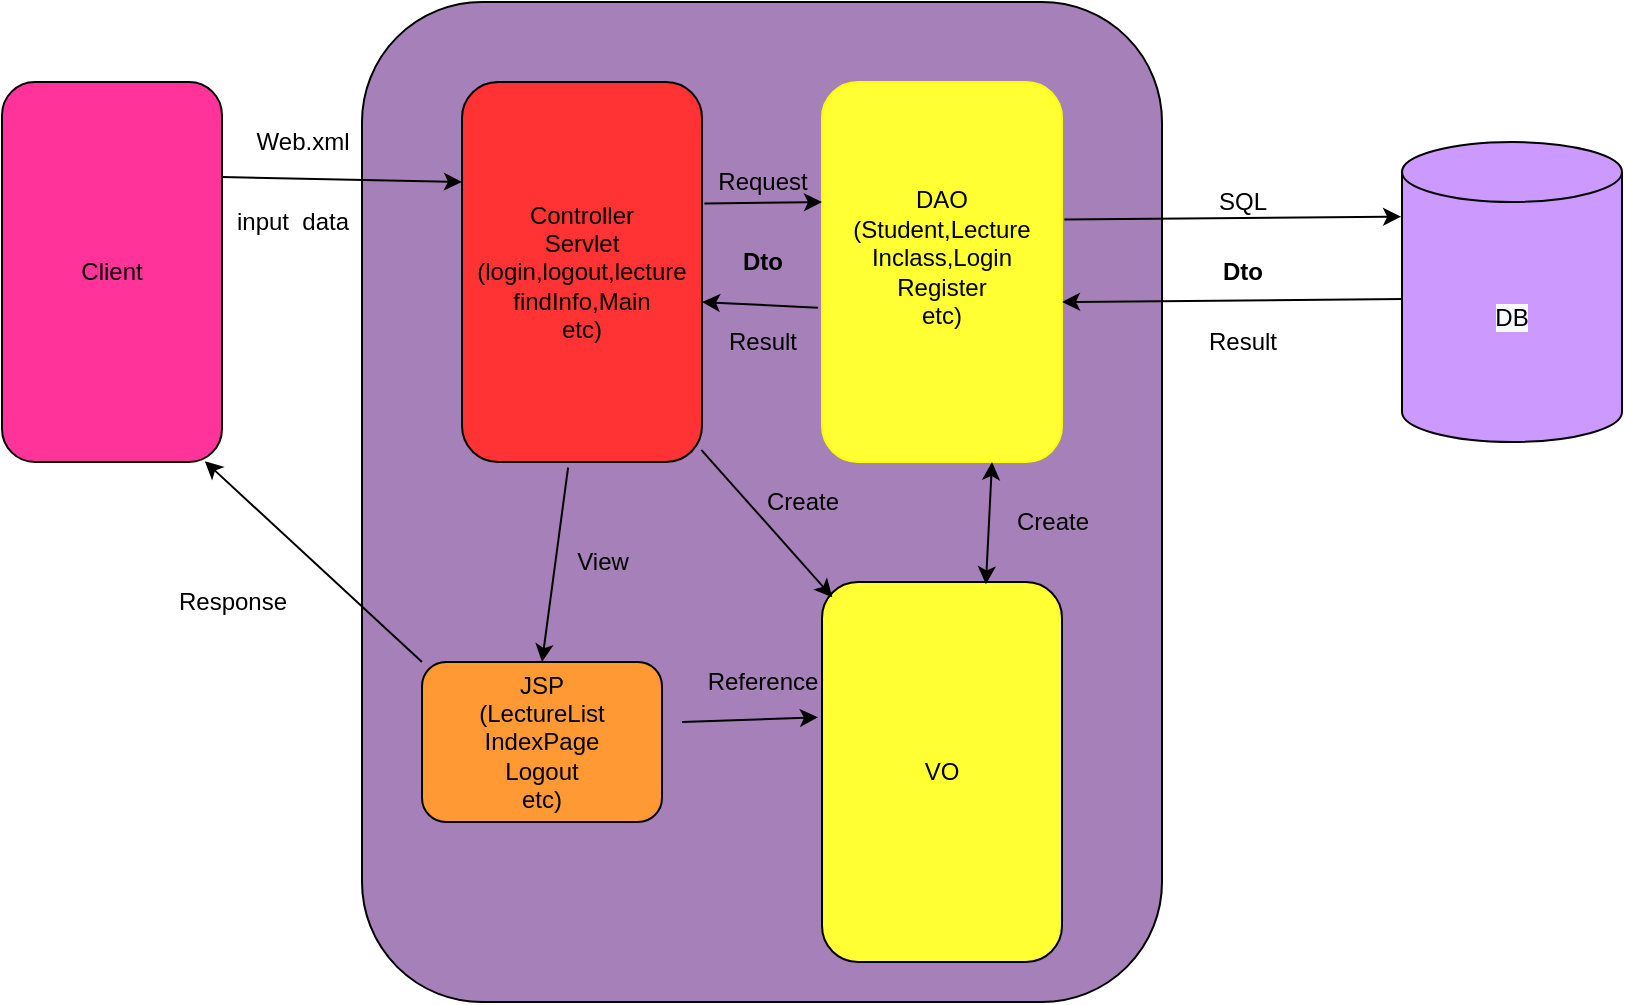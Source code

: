 <mxfile version="16.0.0" type="github" pages="2">
  <diagram id="R2lEEEUBdFMjLlhIrx00" name="Page-1">
    <mxGraphModel dx="1038" dy="579" grid="1" gridSize="10" guides="1" tooltips="1" connect="1" arrows="1" fold="1" page="1" pageScale="1" pageWidth="850" pageHeight="1100" math="0" shadow="0" extFonts="Permanent Marker^https://fonts.googleapis.com/css?family=Permanent+Marker">
      <root>
        <mxCell id="0" />
        <mxCell id="1" parent="0" />
        <mxCell id="0VOpyOxhPKExKem6R_dT-35" value="" style="rounded=1;whiteSpace=wrap;html=1;glass=0;strokeColor=#000000;fillColor=#A680B8;gradientColor=none;" vertex="1" parent="1">
          <mxGeometry x="180" y="30" width="400" height="500" as="geometry" />
        </mxCell>
        <mxCell id="SXBODg-EOapfq7OU_36K-23" value="Client" style="rounded=1;whiteSpace=wrap;html=1;glass=0;fillColor=#FF3399;" vertex="1" parent="1">
          <mxGeometry y="70" width="110" height="190" as="geometry" />
        </mxCell>
        <mxCell id="SXBODg-EOapfq7OU_36K-22" value="JSP&lt;br&gt;(LectureList&lt;br&gt;IndexPage&lt;br&gt;Logout&lt;br&gt;etc)" style="rounded=1;whiteSpace=wrap;html=1;glass=0;fillColor=#FF9933;" vertex="1" parent="1">
          <mxGeometry x="210" y="360" width="120" height="80" as="geometry" />
        </mxCell>
        <mxCell id="SXBODg-EOapfq7OU_36K-24" value="DAO&lt;br&gt;(Student,Lecture&lt;br&gt;Inclass,Login&lt;br&gt;Register&lt;br&gt;etc)&lt;br&gt;&lt;br&gt;" style="rounded=1;whiteSpace=wrap;html=1;glass=0;strokeColor=#FFFF00;fillColor=#FFFF33;" vertex="1" parent="1">
          <mxGeometry x="410" y="70" width="120" height="190" as="geometry" />
        </mxCell>
        <mxCell id="SXBODg-EOapfq7OU_36K-25" value="VO" style="rounded=1;whiteSpace=wrap;html=1;glass=0;fillColor=#FFFF33;" vertex="1" parent="1">
          <mxGeometry x="410" y="320" width="120" height="190" as="geometry" />
        </mxCell>
        <mxCell id="SXBODg-EOapfq7OU_36K-26" value="Controller&lt;br&gt;Servlet&lt;br&gt;(login,logout,lecture&lt;br&gt;findInfo,Main &lt;br&gt;etc)" style="rounded=1;whiteSpace=wrap;html=1;glass=0;fillColor=#FF3333;" vertex="1" parent="1">
          <mxGeometry x="230" y="70" width="120" height="190" as="geometry" />
        </mxCell>
        <mxCell id="0VOpyOxhPKExKem6R_dT-2" value="" style="endArrow=classic;html=1;rounded=0;exitX=0;exitY=1;exitDx=0;exitDy=0;" edge="1" parent="1">
          <mxGeometry width="50" height="50" relative="1" as="geometry">
            <mxPoint x="727.574" y="178.284" as="sourcePoint" />
            <mxPoint x="530" y="180" as="targetPoint" />
          </mxGeometry>
        </mxCell>
        <mxCell id="0VOpyOxhPKExKem6R_dT-3" value="" style="endArrow=classic;html=1;rounded=0;exitX=1.01;exitY=0.362;exitDx=0;exitDy=0;exitPerimeter=0;entryX=-0.004;entryY=0.249;entryDx=0;entryDy=0;entryPerimeter=0;" edge="1" parent="1" source="SXBODg-EOapfq7OU_36K-24" target="0VOpyOxhPKExKem6R_dT-30">
          <mxGeometry width="50" height="50" relative="1" as="geometry">
            <mxPoint x="570" y="190" as="sourcePoint" />
            <mxPoint x="620" y="140" as="targetPoint" />
          </mxGeometry>
        </mxCell>
        <mxCell id="0VOpyOxhPKExKem6R_dT-4" value="" style="endArrow=classic;html=1;rounded=0;exitX=1.01;exitY=0.32;exitDx=0;exitDy=0;exitPerimeter=0;" edge="1" parent="1" source="SXBODg-EOapfq7OU_36K-26">
          <mxGeometry width="50" height="50" relative="1" as="geometry">
            <mxPoint x="360" y="180" as="sourcePoint" />
            <mxPoint x="410" y="130" as="targetPoint" />
          </mxGeometry>
        </mxCell>
        <mxCell id="0VOpyOxhPKExKem6R_dT-5" value="" style="endArrow=classic;html=1;rounded=0;exitX=1;exitY=0.25;exitDx=0;exitDy=0;" edge="1" parent="1" source="SXBODg-EOapfq7OU_36K-23">
          <mxGeometry width="50" height="50" relative="1" as="geometry">
            <mxPoint x="180" y="170" as="sourcePoint" />
            <mxPoint x="230" y="120" as="targetPoint" />
          </mxGeometry>
        </mxCell>
        <mxCell id="0VOpyOxhPKExKem6R_dT-9" value="" style="endArrow=classic;html=1;rounded=0;exitX=0;exitY=0;exitDx=0;exitDy=0;entryX=0.922;entryY=0.998;entryDx=0;entryDy=0;entryPerimeter=0;" edge="1" parent="1" source="SXBODg-EOapfq7OU_36K-22" target="SXBODg-EOapfq7OU_36K-23">
          <mxGeometry width="50" height="50" relative="1" as="geometry">
            <mxPoint x="110" y="240" as="sourcePoint" />
            <mxPoint x="160" y="190" as="targetPoint" />
            <Array as="points" />
          </mxGeometry>
        </mxCell>
        <mxCell id="0VOpyOxhPKExKem6R_dT-10" value="" style="endArrow=classic;html=1;rounded=0;exitX=-0.017;exitY=0.594;exitDx=0;exitDy=0;exitPerimeter=0;" edge="1" parent="1" source="SXBODg-EOapfq7OU_36K-24">
          <mxGeometry width="50" height="50" relative="1" as="geometry">
            <mxPoint x="300" y="230" as="sourcePoint" />
            <mxPoint x="350" y="180" as="targetPoint" />
          </mxGeometry>
        </mxCell>
        <mxCell id="0VOpyOxhPKExKem6R_dT-11" value="" style="endArrow=classic;html=1;rounded=0;entryX=-0.017;entryY=0.356;entryDx=0;entryDy=0;entryPerimeter=0;" edge="1" parent="1" target="SXBODg-EOapfq7OU_36K-25">
          <mxGeometry width="50" height="50" relative="1" as="geometry">
            <mxPoint x="340" y="390" as="sourcePoint" />
            <mxPoint x="390" y="340" as="targetPoint" />
          </mxGeometry>
        </mxCell>
        <mxCell id="0VOpyOxhPKExKem6R_dT-12" value="" style="endArrow=classic;html=1;rounded=0;exitX=0.442;exitY=1.015;exitDx=0;exitDy=0;exitPerimeter=0;entryX=0.5;entryY=0;entryDx=0;entryDy=0;" edge="1" parent="1" source="SXBODg-EOapfq7OU_36K-26" target="SXBODg-EOapfq7OU_36K-22">
          <mxGeometry width="50" height="50" relative="1" as="geometry">
            <mxPoint x="320" y="280" as="sourcePoint" />
            <mxPoint x="370" y="230" as="targetPoint" />
            <Array as="points" />
          </mxGeometry>
        </mxCell>
        <mxCell id="0VOpyOxhPKExKem6R_dT-13" value="" style="endArrow=classic;html=1;rounded=0;entryX=0.043;entryY=0.04;entryDx=0;entryDy=0;entryPerimeter=0;exitX=0.997;exitY=0.968;exitDx=0;exitDy=0;exitPerimeter=0;" edge="1" parent="1" source="SXBODg-EOapfq7OU_36K-26" target="SXBODg-EOapfq7OU_36K-25">
          <mxGeometry width="50" height="50" relative="1" as="geometry">
            <mxPoint x="320" y="280" as="sourcePoint" />
            <mxPoint x="370" y="230" as="targetPoint" />
          </mxGeometry>
        </mxCell>
        <mxCell id="0VOpyOxhPKExKem6R_dT-14" value="" style="endArrow=classic;startArrow=classic;html=1;rounded=0;exitX=0.683;exitY=0.006;exitDx=0;exitDy=0;exitPerimeter=0;" edge="1" parent="1" source="SXBODg-EOapfq7OU_36K-25">
          <mxGeometry width="50" height="50" relative="1" as="geometry">
            <mxPoint x="445" y="310" as="sourcePoint" />
            <mxPoint x="495" y="260" as="targetPoint" />
          </mxGeometry>
        </mxCell>
        <mxCell id="0VOpyOxhPKExKem6R_dT-15" value="SQL" style="text;html=1;align=center;verticalAlign=middle;resizable=0;points=[];autosize=1;strokeColor=none;fillColor=none;" vertex="1" parent="1">
          <mxGeometry x="600" y="120" width="40" height="20" as="geometry" />
        </mxCell>
        <mxCell id="0VOpyOxhPKExKem6R_dT-16" value="Web.xml" style="text;html=1;align=center;verticalAlign=middle;resizable=0;points=[];autosize=1;strokeColor=none;fillColor=none;" vertex="1" parent="1">
          <mxGeometry x="120" y="90" width="60" height="20" as="geometry" />
        </mxCell>
        <mxCell id="0VOpyOxhPKExKem6R_dT-17" value="Request" style="text;html=1;align=center;verticalAlign=middle;resizable=0;points=[];autosize=1;strokeColor=none;fillColor=none;" vertex="1" parent="1">
          <mxGeometry x="350" y="110" width="60" height="20" as="geometry" />
        </mxCell>
        <mxCell id="0VOpyOxhPKExKem6R_dT-18" value="Response" style="text;html=1;align=center;verticalAlign=middle;resizable=0;points=[];autosize=1;strokeColor=none;fillColor=none;" vertex="1" parent="1">
          <mxGeometry x="80" y="320" width="70" height="20" as="geometry" />
        </mxCell>
        <mxCell id="0VOpyOxhPKExKem6R_dT-19" value="View" style="text;html=1;align=center;verticalAlign=middle;resizable=0;points=[];autosize=1;strokeColor=none;fillColor=none;" vertex="1" parent="1">
          <mxGeometry x="280" y="300" width="40" height="20" as="geometry" />
        </mxCell>
        <mxCell id="0VOpyOxhPKExKem6R_dT-20" value="&lt;b&gt;Dto&lt;/b&gt;" style="text;html=1;align=center;verticalAlign=middle;resizable=0;points=[];autosize=1;strokeColor=none;fillColor=none;" vertex="1" parent="1">
          <mxGeometry x="360" y="150" width="40" height="20" as="geometry" />
        </mxCell>
        <mxCell id="0VOpyOxhPKExKem6R_dT-22" value="Result" style="text;html=1;align=center;verticalAlign=middle;resizable=0;points=[];autosize=1;strokeColor=none;fillColor=none;" vertex="1" parent="1">
          <mxGeometry x="355" y="190" width="50" height="20" as="geometry" />
        </mxCell>
        <mxCell id="0VOpyOxhPKExKem6R_dT-24" value="Result" style="text;html=1;align=center;verticalAlign=middle;resizable=0;points=[];autosize=1;strokeColor=none;fillColor=none;" vertex="1" parent="1">
          <mxGeometry x="595" y="190" width="50" height="20" as="geometry" />
        </mxCell>
        <mxCell id="0VOpyOxhPKExKem6R_dT-25" value="&lt;b&gt;Dto&lt;/b&gt;" style="text;html=1;align=center;verticalAlign=middle;resizable=0;points=[];autosize=1;strokeColor=none;fillColor=none;" vertex="1" parent="1">
          <mxGeometry x="600" y="155" width="40" height="20" as="geometry" />
        </mxCell>
        <mxCell id="0VOpyOxhPKExKem6R_dT-26" value="Create" style="text;html=1;align=center;verticalAlign=middle;resizable=0;points=[];autosize=1;strokeColor=none;fillColor=none;" vertex="1" parent="1">
          <mxGeometry x="375" y="270" width="50" height="20" as="geometry" />
        </mxCell>
        <mxCell id="0VOpyOxhPKExKem6R_dT-27" value="Create" style="text;html=1;align=center;verticalAlign=middle;resizable=0;points=[];autosize=1;strokeColor=none;fillColor=none;" vertex="1" parent="1">
          <mxGeometry x="500" y="280" width="50" height="20" as="geometry" />
        </mxCell>
        <mxCell id="0VOpyOxhPKExKem6R_dT-28" value="Reference" style="text;html=1;align=center;verticalAlign=middle;resizable=0;points=[];autosize=1;strokeColor=none;fillColor=none;" vertex="1" parent="1">
          <mxGeometry x="345" y="360" width="70" height="20" as="geometry" />
        </mxCell>
        <mxCell id="0VOpyOxhPKExKem6R_dT-30" value="&#xa;&#xa;&lt;span style=&quot;color: rgb(0, 0, 0); font-family: helvetica; font-size: 12px; font-style: normal; font-weight: 400; letter-spacing: normal; text-align: center; text-indent: 0px; text-transform: none; word-spacing: 0px; background-color: rgb(248, 249, 250); display: inline; float: none;&quot;&gt;DB&lt;/span&gt;&#xa;&#xa;" style="shape=cylinder3;whiteSpace=wrap;html=1;boundedLbl=1;backgroundOutline=1;size=15;glass=1;strokeColor=#000000;fillColor=#CC99FF;" vertex="1" parent="1">
          <mxGeometry x="700" y="100" width="110" height="150" as="geometry" />
        </mxCell>
        <mxCell id="0VOpyOxhPKExKem6R_dT-31" value="input&amp;nbsp;&amp;nbsp;data" style="text;html=1;align=center;verticalAlign=middle;resizable=0;points=[];autosize=1;strokeColor=none;fillColor=none;" vertex="1" parent="1">
          <mxGeometry x="110" y="130" width="70" height="20" as="geometry" />
        </mxCell>
      </root>
    </mxGraphModel>
  </diagram>
  <diagram id="EJl2h-yCLdc2njRAOXuI" name="Page-2">
    <mxGraphModel dx="544" dy="559" grid="1" gridSize="10" guides="1" tooltips="1" connect="1" arrows="1" fold="1" page="1" pageScale="1" pageWidth="827" pageHeight="1169" math="0" shadow="0">
      <root>
        <mxCell id="y-5DVyxZERVq7f3BHM6U-0" />
        <mxCell id="y-5DVyxZERVq7f3BHM6U-1" parent="y-5DVyxZERVq7f3BHM6U-0" />
      </root>
    </mxGraphModel>
  </diagram>
</mxfile>
